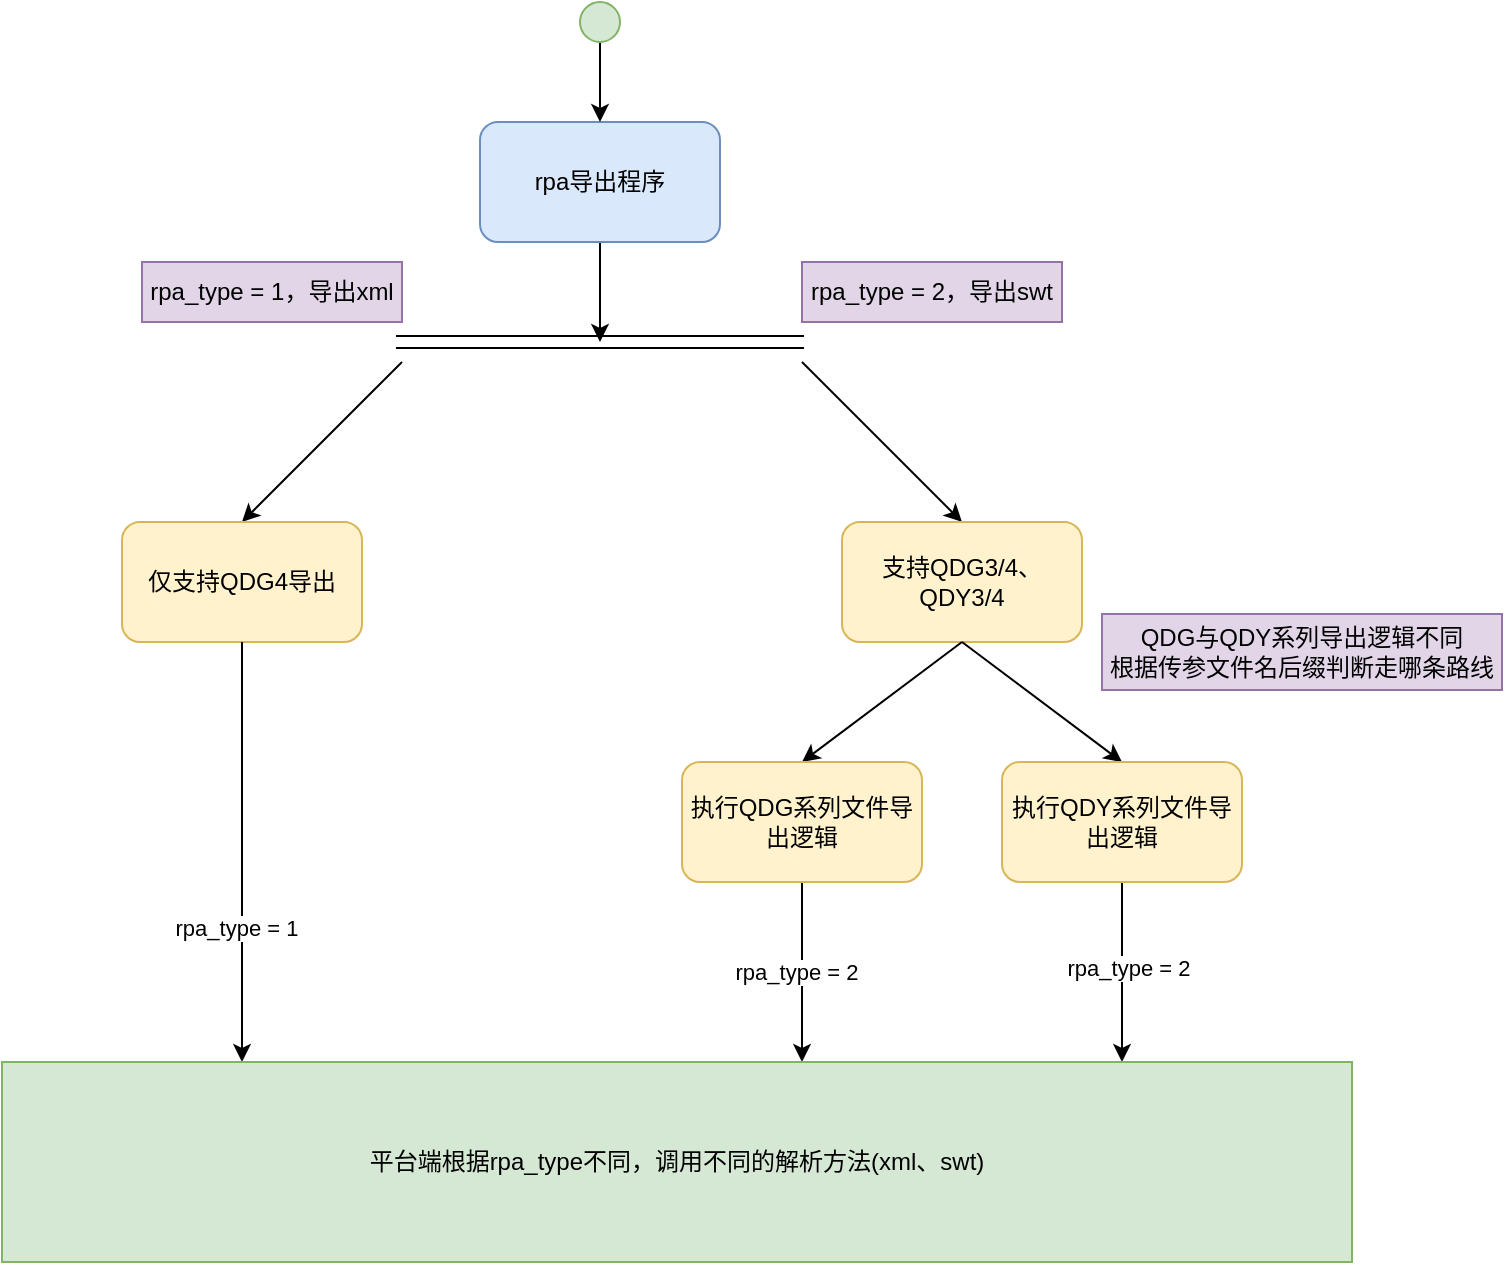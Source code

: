 <mxfile version="24.4.0" type="github">
  <diagram name="第 1 页" id="-N1EzxPn7FLmp4bG6Ki7">
    <mxGraphModel dx="1213" dy="793" grid="1" gridSize="10" guides="1" tooltips="1" connect="1" arrows="1" fold="1" page="1" pageScale="1" pageWidth="827" pageHeight="1169" math="0" shadow="0">
      <root>
        <mxCell id="0" />
        <mxCell id="1" parent="0" />
        <mxCell id="mFH2gtZomauXbnNEPlVY-12" style="edgeStyle=orthogonalEdgeStyle;rounded=0;orthogonalLoop=1;jettySize=auto;html=1;" edge="1" parent="1" source="mFH2gtZomauXbnNEPlVY-1">
          <mxGeometry relative="1" as="geometry">
            <mxPoint x="419" y="430" as="targetPoint" />
          </mxGeometry>
        </mxCell>
        <mxCell id="mFH2gtZomauXbnNEPlVY-1" value="rpa导出程序" style="rounded=1;whiteSpace=wrap;html=1;fillColor=#dae8fc;strokeColor=#6c8ebf;" vertex="1" parent="1">
          <mxGeometry x="359" y="320" width="120" height="60" as="geometry" />
        </mxCell>
        <mxCell id="mFH2gtZomauXbnNEPlVY-11" style="edgeStyle=orthogonalEdgeStyle;rounded=0;orthogonalLoop=1;jettySize=auto;html=1;entryX=0.5;entryY=0;entryDx=0;entryDy=0;" edge="1" parent="1" source="mFH2gtZomauXbnNEPlVY-8" target="mFH2gtZomauXbnNEPlVY-1">
          <mxGeometry relative="1" as="geometry">
            <mxPoint x="419" y="320" as="targetPoint" />
          </mxGeometry>
        </mxCell>
        <mxCell id="mFH2gtZomauXbnNEPlVY-8" value="" style="ellipse;whiteSpace=wrap;html=1;aspect=fixed;fillColor=#d5e8d4;strokeColor=#82b366;" vertex="1" parent="1">
          <mxGeometry x="409" y="260" width="20" height="20" as="geometry" />
        </mxCell>
        <mxCell id="mFH2gtZomauXbnNEPlVY-13" value="" style="shape=link;html=1;rounded=0;width=-6;" edge="1" parent="1">
          <mxGeometry width="100" relative="1" as="geometry">
            <mxPoint x="317" y="430" as="sourcePoint" />
            <mxPoint x="521" y="430" as="targetPoint" />
          </mxGeometry>
        </mxCell>
        <mxCell id="mFH2gtZomauXbnNEPlVY-15" value="rpa_type = 1，导出xml" style="rounded=0;whiteSpace=wrap;html=1;fillColor=#e1d5e7;strokeColor=#9673a6;" vertex="1" parent="1">
          <mxGeometry x="190" y="390" width="130" height="30" as="geometry" />
        </mxCell>
        <mxCell id="mFH2gtZomauXbnNEPlVY-16" value="rpa_type = 2，导出swt" style="rounded=0;whiteSpace=wrap;html=1;fillColor=#e1d5e7;strokeColor=#9673a6;" vertex="1" parent="1">
          <mxGeometry x="520" y="390" width="130" height="30" as="geometry" />
        </mxCell>
        <mxCell id="mFH2gtZomauXbnNEPlVY-17" value="" style="endArrow=classic;html=1;rounded=0;entryX=0.5;entryY=0;entryDx=0;entryDy=0;" edge="1" parent="1" target="mFH2gtZomauXbnNEPlVY-18">
          <mxGeometry width="50" height="50" relative="1" as="geometry">
            <mxPoint x="320" y="440" as="sourcePoint" />
            <mxPoint x="240" y="520" as="targetPoint" />
          </mxGeometry>
        </mxCell>
        <mxCell id="mFH2gtZomauXbnNEPlVY-18" value="仅支持QDG4导出" style="rounded=1;whiteSpace=wrap;html=1;fillColor=#fff2cc;strokeColor=#d6b656;" vertex="1" parent="1">
          <mxGeometry x="180" y="520" width="120" height="60" as="geometry" />
        </mxCell>
        <mxCell id="mFH2gtZomauXbnNEPlVY-19" value="" style="endArrow=classic;html=1;rounded=0;entryX=0.5;entryY=0;entryDx=0;entryDy=0;" edge="1" parent="1" target="mFH2gtZomauXbnNEPlVY-20">
          <mxGeometry width="50" height="50" relative="1" as="geometry">
            <mxPoint x="520" y="440" as="sourcePoint" />
            <mxPoint x="600" y="520" as="targetPoint" />
          </mxGeometry>
        </mxCell>
        <mxCell id="mFH2gtZomauXbnNEPlVY-20" value="支持QDG3/4、QDY3/4" style="rounded=1;whiteSpace=wrap;html=1;fillColor=#fff2cc;strokeColor=#d6b656;" vertex="1" parent="1">
          <mxGeometry x="540" y="520" width="120" height="60" as="geometry" />
        </mxCell>
        <mxCell id="mFH2gtZomauXbnNEPlVY-21" value="" style="endArrow=classic;html=1;rounded=0;exitX=0.5;exitY=1;exitDx=0;exitDy=0;" edge="1" parent="1" source="mFH2gtZomauXbnNEPlVY-18">
          <mxGeometry width="50" height="50" relative="1" as="geometry">
            <mxPoint x="260" y="750" as="sourcePoint" />
            <mxPoint x="240" y="790" as="targetPoint" />
          </mxGeometry>
        </mxCell>
        <mxCell id="mFH2gtZomauXbnNEPlVY-30" value="rpa_type = 1" style="edgeLabel;html=1;align=center;verticalAlign=middle;resizable=0;points=[];" vertex="1" connectable="0" parent="mFH2gtZomauXbnNEPlVY-21">
          <mxGeometry x="0.362" y="-3" relative="1" as="geometry">
            <mxPoint as="offset" />
          </mxGeometry>
        </mxCell>
        <mxCell id="mFH2gtZomauXbnNEPlVY-22" value="" style="endArrow=classic;html=1;rounded=0;exitX=0.5;exitY=1;exitDx=0;exitDy=0;entryX=0.5;entryY=0;entryDx=0;entryDy=0;" edge="1" parent="1" source="mFH2gtZomauXbnNEPlVY-20" target="mFH2gtZomauXbnNEPlVY-24">
          <mxGeometry width="50" height="50" relative="1" as="geometry">
            <mxPoint x="730" y="700" as="sourcePoint" />
            <mxPoint x="520" y="640" as="targetPoint" />
          </mxGeometry>
        </mxCell>
        <mxCell id="mFH2gtZomauXbnNEPlVY-23" value="" style="endArrow=classic;html=1;rounded=0;exitX=0.5;exitY=1;exitDx=0;exitDy=0;entryX=0.5;entryY=0;entryDx=0;entryDy=0;" edge="1" parent="1" source="mFH2gtZomauXbnNEPlVY-20" target="mFH2gtZomauXbnNEPlVY-25">
          <mxGeometry width="50" height="50" relative="1" as="geometry">
            <mxPoint x="610" y="590" as="sourcePoint" />
            <mxPoint x="680" y="640" as="targetPoint" />
          </mxGeometry>
        </mxCell>
        <mxCell id="mFH2gtZomauXbnNEPlVY-27" style="edgeStyle=orthogonalEdgeStyle;rounded=0;orthogonalLoop=1;jettySize=auto;html=1;" edge="1" parent="1" source="mFH2gtZomauXbnNEPlVY-24">
          <mxGeometry relative="1" as="geometry">
            <mxPoint x="520" y="790" as="targetPoint" />
          </mxGeometry>
        </mxCell>
        <mxCell id="mFH2gtZomauXbnNEPlVY-31" value="rpa_type = 2" style="edgeLabel;html=1;align=center;verticalAlign=middle;resizable=0;points=[];" vertex="1" connectable="0" parent="mFH2gtZomauXbnNEPlVY-27">
          <mxGeometry x="-0.006" y="-3" relative="1" as="geometry">
            <mxPoint x="-3" y="-3" as="offset" />
          </mxGeometry>
        </mxCell>
        <mxCell id="mFH2gtZomauXbnNEPlVY-24" value="执行QDG系列文件导出逻辑" style="rounded=1;whiteSpace=wrap;html=1;fillColor=#fff2cc;strokeColor=#d6b656;" vertex="1" parent="1">
          <mxGeometry x="460" y="640" width="120" height="60" as="geometry" />
        </mxCell>
        <mxCell id="mFH2gtZomauXbnNEPlVY-28" style="edgeStyle=orthogonalEdgeStyle;rounded=0;orthogonalLoop=1;jettySize=auto;html=1;" edge="1" parent="1" source="mFH2gtZomauXbnNEPlVY-25">
          <mxGeometry relative="1" as="geometry">
            <mxPoint x="680" y="790" as="targetPoint" />
          </mxGeometry>
        </mxCell>
        <mxCell id="mFH2gtZomauXbnNEPlVY-32" value="rpa_type = 2" style="edgeLabel;html=1;align=center;verticalAlign=middle;resizable=0;points=[];" vertex="1" connectable="0" parent="mFH2gtZomauXbnNEPlVY-28">
          <mxGeometry x="0.005" y="2" relative="1" as="geometry">
            <mxPoint y="-2" as="offset" />
          </mxGeometry>
        </mxCell>
        <mxCell id="mFH2gtZomauXbnNEPlVY-25" value="执行QDY系列文件导出逻辑" style="rounded=1;whiteSpace=wrap;html=1;fillColor=#fff2cc;strokeColor=#d6b656;" vertex="1" parent="1">
          <mxGeometry x="620" y="640" width="120" height="60" as="geometry" />
        </mxCell>
        <mxCell id="mFH2gtZomauXbnNEPlVY-26" value="QDG与QDY系列导出逻辑不同&lt;div&gt;根据传参文件名后缀判断走哪条路线&lt;/div&gt;" style="rounded=0;whiteSpace=wrap;html=1;fillColor=#e1d5e7;strokeColor=#9673a6;" vertex="1" parent="1">
          <mxGeometry x="670" y="566" width="200" height="38" as="geometry" />
        </mxCell>
        <mxCell id="mFH2gtZomauXbnNEPlVY-29" value="平台端根据rpa_type不同，调用不同的解析方法(xml、swt)" style="rounded=0;whiteSpace=wrap;html=1;fillColor=#d5e8d4;strokeColor=#82b366;" vertex="1" parent="1">
          <mxGeometry x="120" y="790" width="675" height="100" as="geometry" />
        </mxCell>
      </root>
    </mxGraphModel>
  </diagram>
</mxfile>
